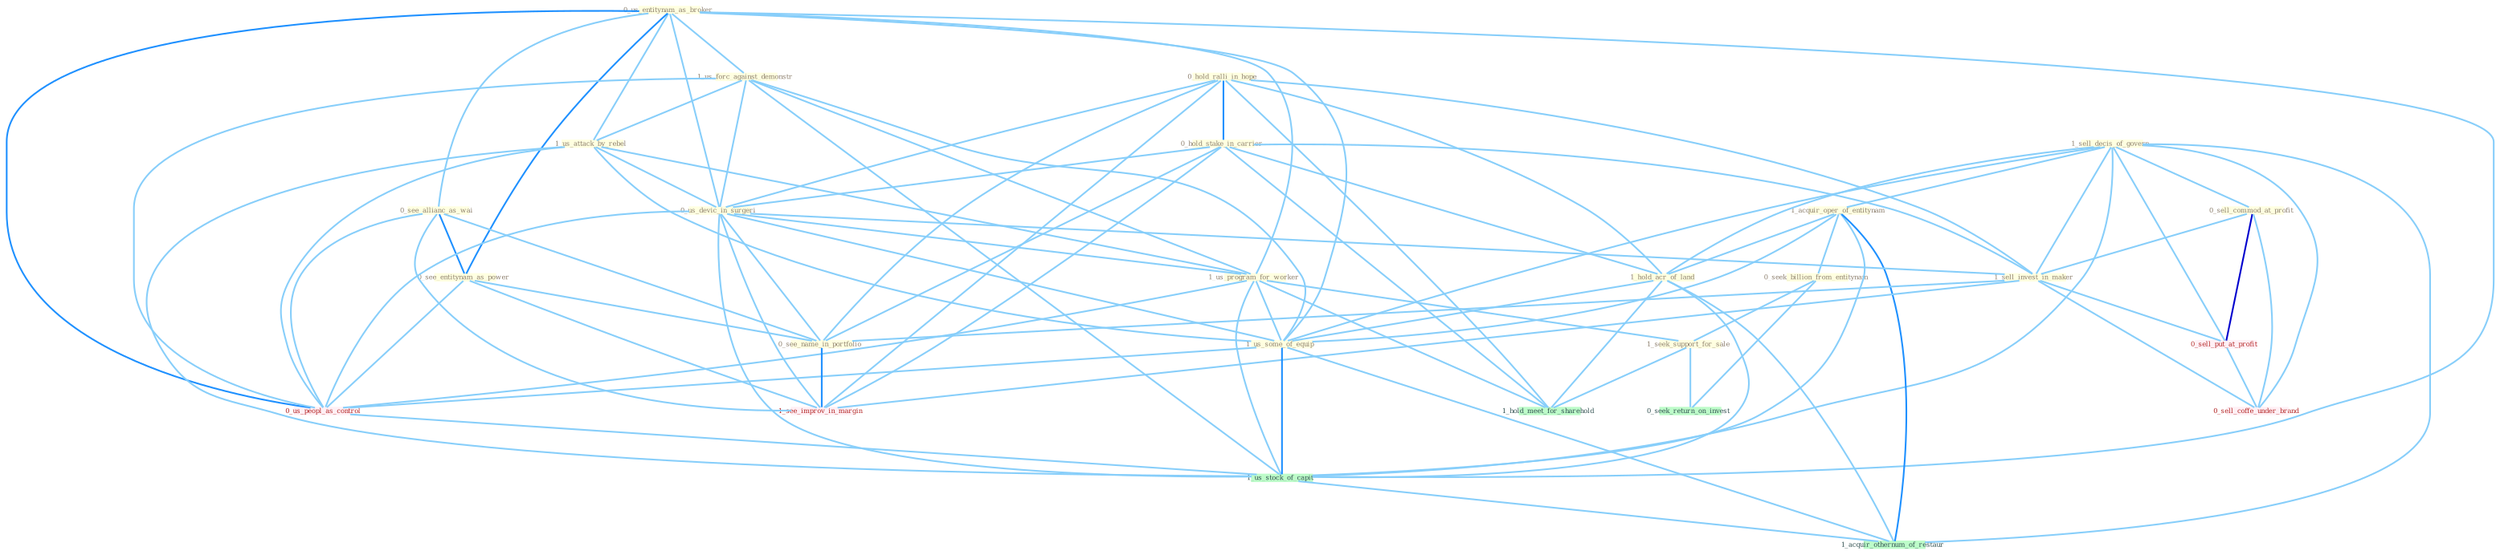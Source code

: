 Graph G{ 
    node
    [shape=polygon,style=filled,width=.5,height=.06,color="#BDFCC9",fixedsize=true,fontsize=4,
    fontcolor="#2f4f4f"];
    {node
    [color="#ffffe0", fontcolor="#8b7d6b"] "0_us_entitynam_as_broker " "1_us_forc_against_demonstr " "0_see_allianc_as_wai " "0_hold_ralli_in_hope " "1_sell_decis_of_govern " "0_hold_stake_in_carrier " "1_acquir_oper_of_entitynam " "1_us_attack_by_rebel " "1_hold_acr_of_land " "0_us_devic_in_surgeri " "1_us_program_for_worker " "0_sell_commod_at_profit " "0_seek_billion_from_entitynam " "0_see_entitynam_as_power " "1_seek_support_for_sale " "1_sell_invest_in_maker " "1_us_some_of_equip " "0_see_name_in_portfolio "}
{node [color="#fff0f5", fontcolor="#b22222"] "0_us_peopl_as_control " "0_sell_put_at_profit " "1_see_improv_in_margin " "0_sell_coffe_under_brand "}
edge [color="#B0E2FF"];

	"0_us_entitynam_as_broker " -- "1_us_forc_against_demonstr " [w="1", color="#87cefa" ];
	"0_us_entitynam_as_broker " -- "0_see_allianc_as_wai " [w="1", color="#87cefa" ];
	"0_us_entitynam_as_broker " -- "1_us_attack_by_rebel " [w="1", color="#87cefa" ];
	"0_us_entitynam_as_broker " -- "0_us_devic_in_surgeri " [w="1", color="#87cefa" ];
	"0_us_entitynam_as_broker " -- "1_us_program_for_worker " [w="1", color="#87cefa" ];
	"0_us_entitynam_as_broker " -- "0_see_entitynam_as_power " [w="2", color="#1e90ff" , len=0.8];
	"0_us_entitynam_as_broker " -- "1_us_some_of_equip " [w="1", color="#87cefa" ];
	"0_us_entitynam_as_broker " -- "0_us_peopl_as_control " [w="2", color="#1e90ff" , len=0.8];
	"0_us_entitynam_as_broker " -- "1_us_stock_of_capit " [w="1", color="#87cefa" ];
	"1_us_forc_against_demonstr " -- "1_us_attack_by_rebel " [w="1", color="#87cefa" ];
	"1_us_forc_against_demonstr " -- "0_us_devic_in_surgeri " [w="1", color="#87cefa" ];
	"1_us_forc_against_demonstr " -- "1_us_program_for_worker " [w="1", color="#87cefa" ];
	"1_us_forc_against_demonstr " -- "1_us_some_of_equip " [w="1", color="#87cefa" ];
	"1_us_forc_against_demonstr " -- "0_us_peopl_as_control " [w="1", color="#87cefa" ];
	"1_us_forc_against_demonstr " -- "1_us_stock_of_capit " [w="1", color="#87cefa" ];
	"0_see_allianc_as_wai " -- "0_see_entitynam_as_power " [w="2", color="#1e90ff" , len=0.8];
	"0_see_allianc_as_wai " -- "0_see_name_in_portfolio " [w="1", color="#87cefa" ];
	"0_see_allianc_as_wai " -- "0_us_peopl_as_control " [w="1", color="#87cefa" ];
	"0_see_allianc_as_wai " -- "1_see_improv_in_margin " [w="1", color="#87cefa" ];
	"0_hold_ralli_in_hope " -- "0_hold_stake_in_carrier " [w="2", color="#1e90ff" , len=0.8];
	"0_hold_ralli_in_hope " -- "1_hold_acr_of_land " [w="1", color="#87cefa" ];
	"0_hold_ralli_in_hope " -- "0_us_devic_in_surgeri " [w="1", color="#87cefa" ];
	"0_hold_ralli_in_hope " -- "1_sell_invest_in_maker " [w="1", color="#87cefa" ];
	"0_hold_ralli_in_hope " -- "0_see_name_in_portfolio " [w="1", color="#87cefa" ];
	"0_hold_ralli_in_hope " -- "1_see_improv_in_margin " [w="1", color="#87cefa" ];
	"0_hold_ralli_in_hope " -- "1_hold_meet_for_sharehold " [w="1", color="#87cefa" ];
	"1_sell_decis_of_govern " -- "1_acquir_oper_of_entitynam " [w="1", color="#87cefa" ];
	"1_sell_decis_of_govern " -- "1_hold_acr_of_land " [w="1", color="#87cefa" ];
	"1_sell_decis_of_govern " -- "0_sell_commod_at_profit " [w="1", color="#87cefa" ];
	"1_sell_decis_of_govern " -- "1_sell_invest_in_maker " [w="1", color="#87cefa" ];
	"1_sell_decis_of_govern " -- "1_us_some_of_equip " [w="1", color="#87cefa" ];
	"1_sell_decis_of_govern " -- "0_sell_put_at_profit " [w="1", color="#87cefa" ];
	"1_sell_decis_of_govern " -- "1_us_stock_of_capit " [w="1", color="#87cefa" ];
	"1_sell_decis_of_govern " -- "0_sell_coffe_under_brand " [w="1", color="#87cefa" ];
	"1_sell_decis_of_govern " -- "1_acquir_othernum_of_restaur " [w="1", color="#87cefa" ];
	"0_hold_stake_in_carrier " -- "1_hold_acr_of_land " [w="1", color="#87cefa" ];
	"0_hold_stake_in_carrier " -- "0_us_devic_in_surgeri " [w="1", color="#87cefa" ];
	"0_hold_stake_in_carrier " -- "1_sell_invest_in_maker " [w="1", color="#87cefa" ];
	"0_hold_stake_in_carrier " -- "0_see_name_in_portfolio " [w="1", color="#87cefa" ];
	"0_hold_stake_in_carrier " -- "1_see_improv_in_margin " [w="1", color="#87cefa" ];
	"0_hold_stake_in_carrier " -- "1_hold_meet_for_sharehold " [w="1", color="#87cefa" ];
	"1_acquir_oper_of_entitynam " -- "1_hold_acr_of_land " [w="1", color="#87cefa" ];
	"1_acquir_oper_of_entitynam " -- "0_seek_billion_from_entitynam " [w="1", color="#87cefa" ];
	"1_acquir_oper_of_entitynam " -- "1_us_some_of_equip " [w="1", color="#87cefa" ];
	"1_acquir_oper_of_entitynam " -- "1_us_stock_of_capit " [w="1", color="#87cefa" ];
	"1_acquir_oper_of_entitynam " -- "1_acquir_othernum_of_restaur " [w="2", color="#1e90ff" , len=0.8];
	"1_us_attack_by_rebel " -- "0_us_devic_in_surgeri " [w="1", color="#87cefa" ];
	"1_us_attack_by_rebel " -- "1_us_program_for_worker " [w="1", color="#87cefa" ];
	"1_us_attack_by_rebel " -- "1_us_some_of_equip " [w="1", color="#87cefa" ];
	"1_us_attack_by_rebel " -- "0_us_peopl_as_control " [w="1", color="#87cefa" ];
	"1_us_attack_by_rebel " -- "1_us_stock_of_capit " [w="1", color="#87cefa" ];
	"1_hold_acr_of_land " -- "1_us_some_of_equip " [w="1", color="#87cefa" ];
	"1_hold_acr_of_land " -- "1_us_stock_of_capit " [w="1", color="#87cefa" ];
	"1_hold_acr_of_land " -- "1_hold_meet_for_sharehold " [w="1", color="#87cefa" ];
	"1_hold_acr_of_land " -- "1_acquir_othernum_of_restaur " [w="1", color="#87cefa" ];
	"0_us_devic_in_surgeri " -- "1_us_program_for_worker " [w="1", color="#87cefa" ];
	"0_us_devic_in_surgeri " -- "1_sell_invest_in_maker " [w="1", color="#87cefa" ];
	"0_us_devic_in_surgeri " -- "1_us_some_of_equip " [w="1", color="#87cefa" ];
	"0_us_devic_in_surgeri " -- "0_see_name_in_portfolio " [w="1", color="#87cefa" ];
	"0_us_devic_in_surgeri " -- "0_us_peopl_as_control " [w="1", color="#87cefa" ];
	"0_us_devic_in_surgeri " -- "1_us_stock_of_capit " [w="1", color="#87cefa" ];
	"0_us_devic_in_surgeri " -- "1_see_improv_in_margin " [w="1", color="#87cefa" ];
	"1_us_program_for_worker " -- "1_seek_support_for_sale " [w="1", color="#87cefa" ];
	"1_us_program_for_worker " -- "1_us_some_of_equip " [w="1", color="#87cefa" ];
	"1_us_program_for_worker " -- "0_us_peopl_as_control " [w="1", color="#87cefa" ];
	"1_us_program_for_worker " -- "1_us_stock_of_capit " [w="1", color="#87cefa" ];
	"1_us_program_for_worker " -- "1_hold_meet_for_sharehold " [w="1", color="#87cefa" ];
	"0_sell_commod_at_profit " -- "1_sell_invest_in_maker " [w="1", color="#87cefa" ];
	"0_sell_commod_at_profit " -- "0_sell_put_at_profit " [w="3", color="#0000cd" , len=0.6];
	"0_sell_commod_at_profit " -- "0_sell_coffe_under_brand " [w="1", color="#87cefa" ];
	"0_seek_billion_from_entitynam " -- "1_seek_support_for_sale " [w="1", color="#87cefa" ];
	"0_seek_billion_from_entitynam " -- "0_seek_return_on_invest " [w="1", color="#87cefa" ];
	"0_see_entitynam_as_power " -- "0_see_name_in_portfolio " [w="1", color="#87cefa" ];
	"0_see_entitynam_as_power " -- "0_us_peopl_as_control " [w="1", color="#87cefa" ];
	"0_see_entitynam_as_power " -- "1_see_improv_in_margin " [w="1", color="#87cefa" ];
	"1_seek_support_for_sale " -- "0_seek_return_on_invest " [w="1", color="#87cefa" ];
	"1_seek_support_for_sale " -- "1_hold_meet_for_sharehold " [w="1", color="#87cefa" ];
	"1_sell_invest_in_maker " -- "0_see_name_in_portfolio " [w="1", color="#87cefa" ];
	"1_sell_invest_in_maker " -- "0_sell_put_at_profit " [w="1", color="#87cefa" ];
	"1_sell_invest_in_maker " -- "1_see_improv_in_margin " [w="1", color="#87cefa" ];
	"1_sell_invest_in_maker " -- "0_sell_coffe_under_brand " [w="1", color="#87cefa" ];
	"1_us_some_of_equip " -- "0_us_peopl_as_control " [w="1", color="#87cefa" ];
	"1_us_some_of_equip " -- "1_us_stock_of_capit " [w="2", color="#1e90ff" , len=0.8];
	"1_us_some_of_equip " -- "1_acquir_othernum_of_restaur " [w="1", color="#87cefa" ];
	"0_see_name_in_portfolio " -- "1_see_improv_in_margin " [w="2", color="#1e90ff" , len=0.8];
	"0_us_peopl_as_control " -- "1_us_stock_of_capit " [w="1", color="#87cefa" ];
	"0_sell_put_at_profit " -- "0_sell_coffe_under_brand " [w="1", color="#87cefa" ];
	"1_us_stock_of_capit " -- "1_acquir_othernum_of_restaur " [w="1", color="#87cefa" ];
}